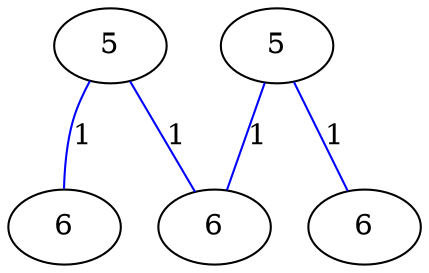 graph G {
	0 [label="5"];
	1 [label="5"];
	2 [label="6"];
	3 [label="6"];
	4 [label="6"];
	0 -- 2 [label="1", color=blue];
	0 -- 3 [label="1", color=blue];
	1 -- 3 [label="1", color=blue];
	1 -- 4 [label="1", color=blue];
}